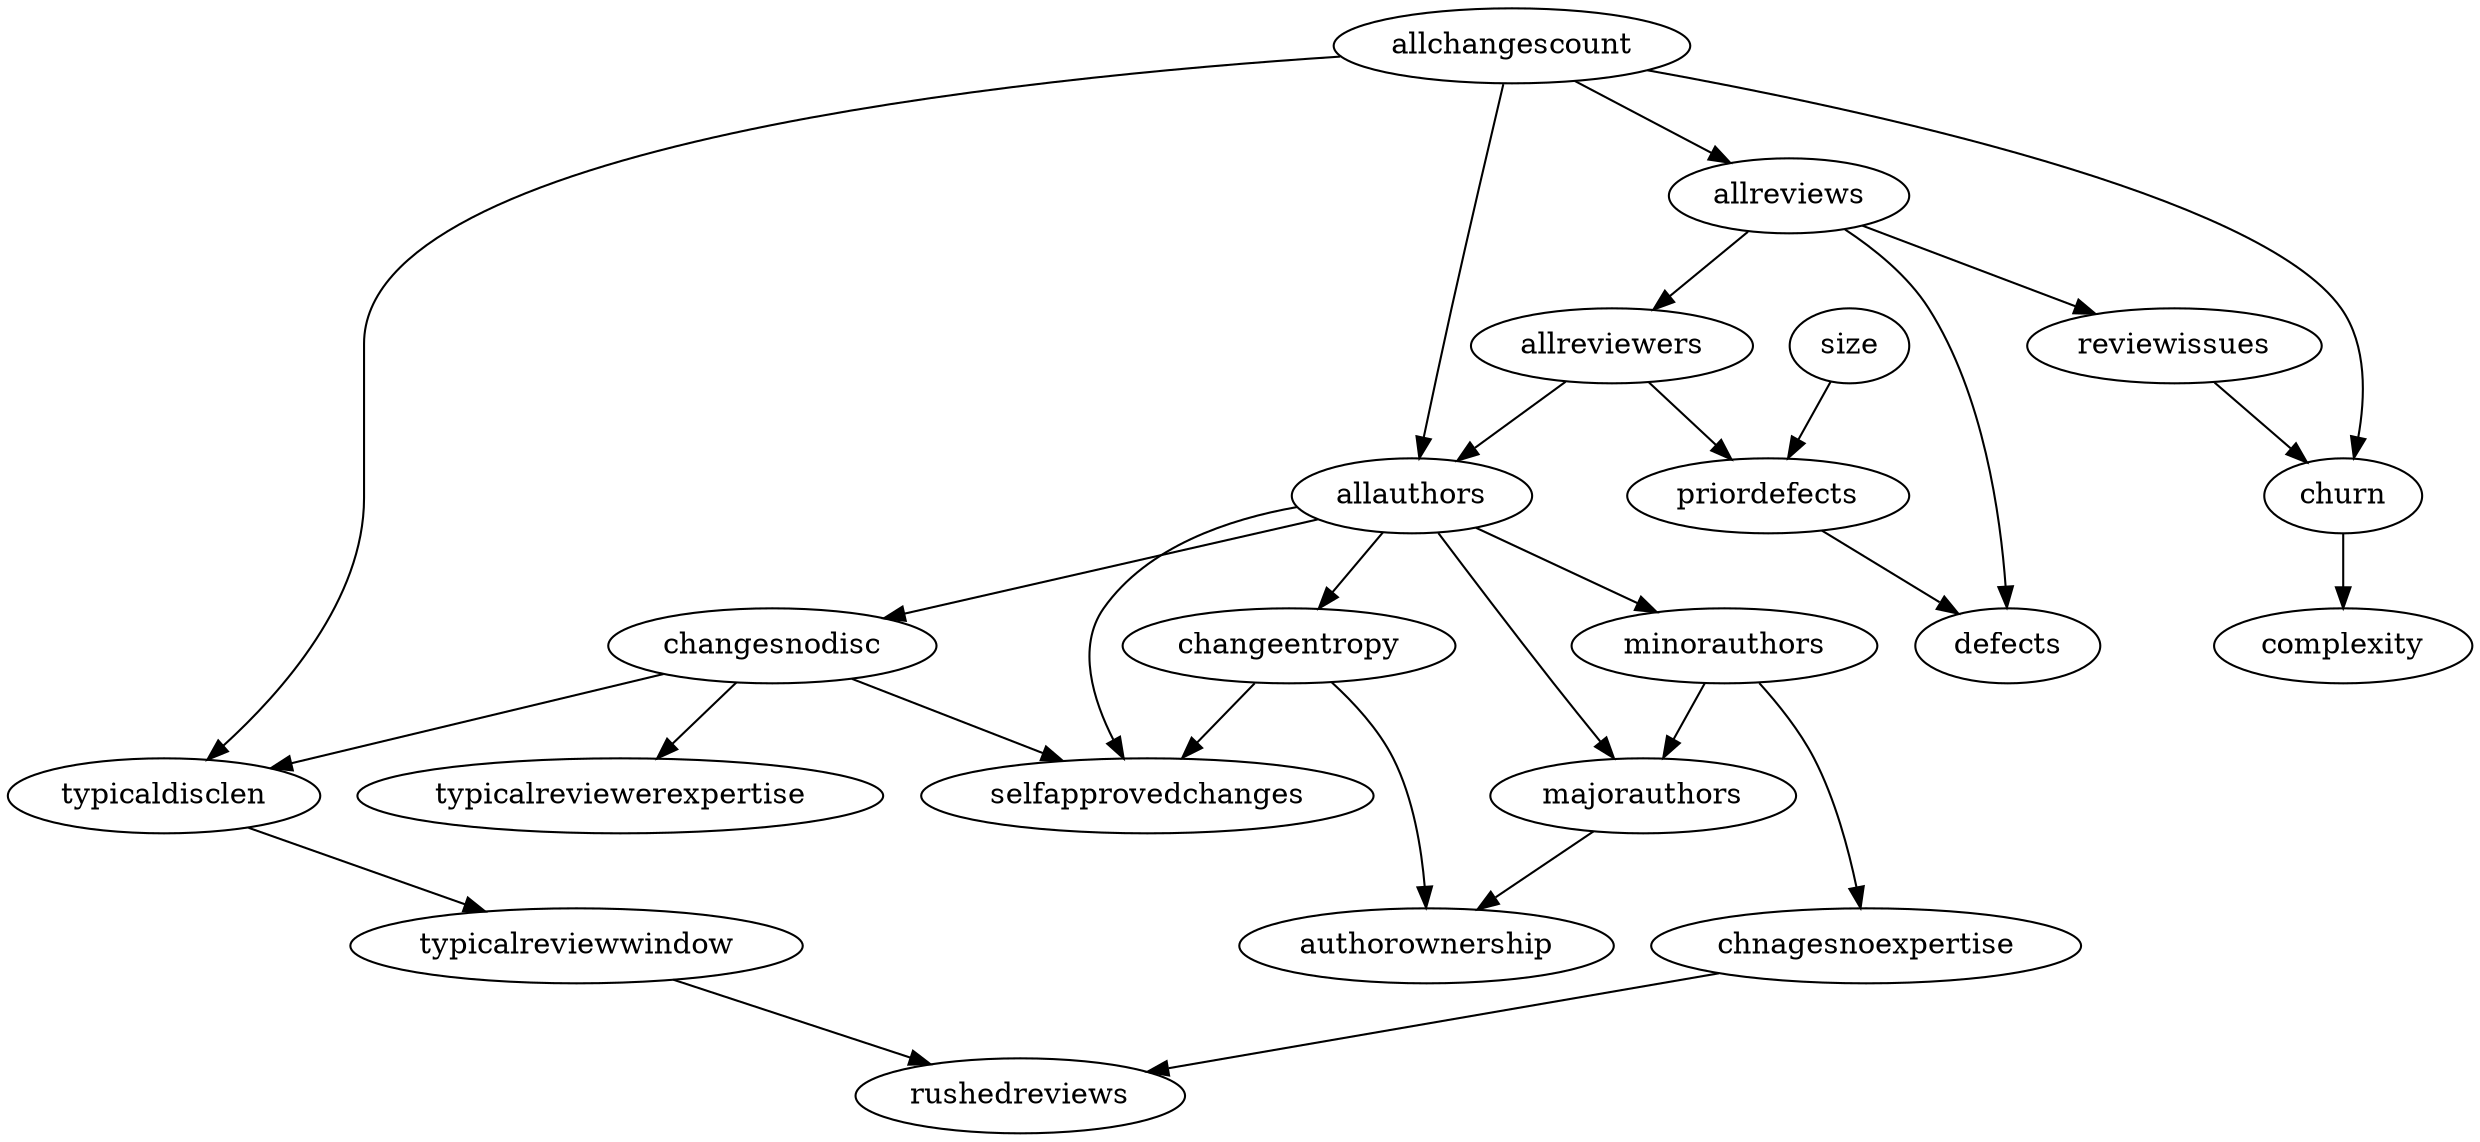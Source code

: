 digraph {
  "size" ;
  "complexity" ;
  "priordefects" ;
  "churn" ;
  "allchangescount" ;
  "changeentropy" ;
  "allauthors" ;
  "minorauthors" ;
  "majorauthors" ;
  "authorownership" ;
  "rushedreviews" ;
  "changesnodisc" ;
  "selfapprovedchanges" ;
  "typicaldisclen" ;
  "typicalreviewwindow" ;
  "reviewissues" ;
  "allreviews" ;
  "allreviewers" ;
  "chnagesnoexpertise" ;
  "typicalreviewerexpertise" ;
  "defects" ;
  edge [dir=forward] "size" -> "priordefects" ;
  edge [dir=forward] "priordefects" -> "defects" ;
  edge [dir=forward] "churn" -> "complexity" ;
  edge [dir=forward] "allchangescount" -> "churn" ;
  edge [dir=forward] "allchangescount" -> "allauthors" ;
  edge [dir=forward] "allchangescount" -> "typicaldisclen" ;
  edge [dir=forward] "allchangescount" -> "allreviews" ;
  edge [dir=forward] "changeentropy" -> "authorownership" ;
  edge [dir=forward] "changeentropy" -> "selfapprovedchanges" ;
  edge [dir=forward] "allauthors" -> "changeentropy" ;
  edge [dir=forward] "allauthors" -> "minorauthors" ;
  edge [dir=forward] "allauthors" -> "majorauthors" ;
  edge [dir=forward] "allauthors" -> "changesnodisc" ;
  edge [dir=forward] "allauthors" -> "selfapprovedchanges" ;
  edge [dir=forward] "minorauthors" -> "majorauthors" ;
  edge [dir=forward] "minorauthors" -> "chnagesnoexpertise" ;
  edge [dir=forward] "majorauthors" -> "authorownership" ;
  edge [dir=forward] "changesnodisc" -> "selfapprovedchanges" ;
  edge [dir=forward] "changesnodisc" -> "typicaldisclen" ;
  edge [dir=forward] "changesnodisc" -> "typicalreviewerexpertise" ;
  edge [dir=forward] "typicaldisclen" -> "typicalreviewwindow" ;
  edge [dir=forward] "typicalreviewwindow" -> "rushedreviews" ;
  edge [dir=forward] "reviewissues" -> "churn" ;
  edge [dir=forward] "allreviews" -> "reviewissues" ;
  edge [dir=forward] "allreviews" -> "allreviewers" ;
  edge [dir=forward] "allreviews" -> "defects" ;
  edge [dir=forward] "allreviewers" -> "priordefects" ;
  edge [dir=forward] "allreviewers" -> "allauthors" ;
  edge [dir=forward] "chnagesnoexpertise" -> "rushedreviews" ;
}
